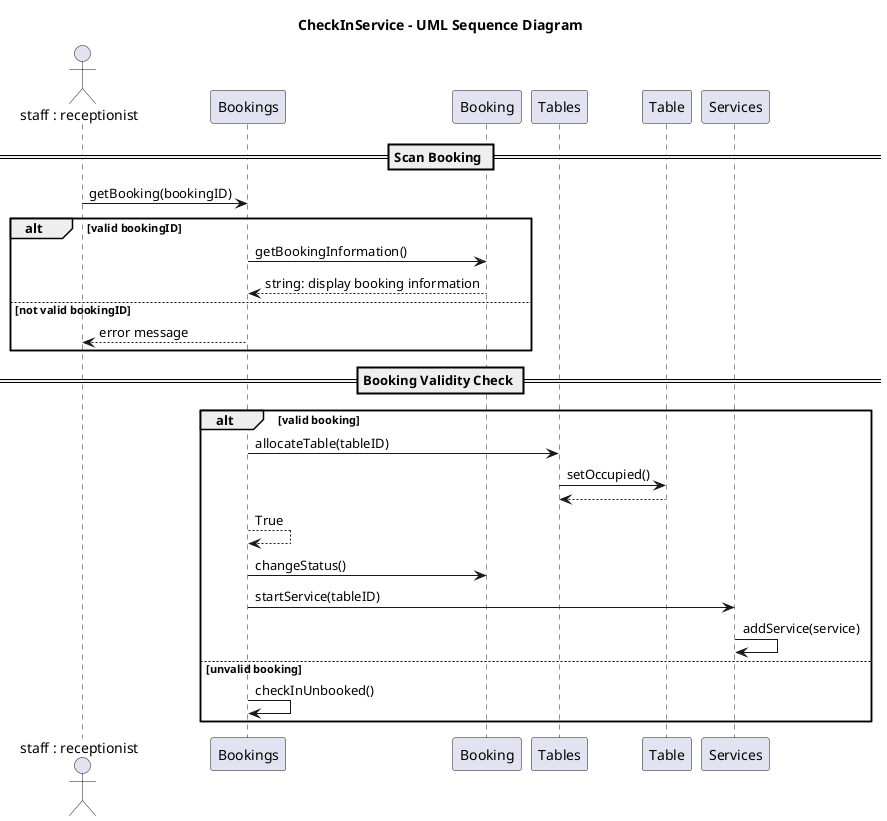 @startuml
title CheckInService – UML Sequence Diagram

actor "staff : receptionist" as Receptionist

participant "Bookings" as Bookings
participant "Booking" as Booking
participant "Tables" as Tables
participant "Table" as Table
participant "Services" as Services

== Scan Booking ==
Receptionist -> Bookings : getBooking(bookingID)

alt valid bookingID
    Bookings -> Booking : getBookingInformation()
    Booking --> Bookings : string: display booking information
else not valid bookingID
    Bookings --> Receptionist : error message
end

== Booking Validity Check ==
alt valid booking
    Bookings -> Tables : allocateTable(tableID)
    Tables -> Table : setOccupied()
    Table --> Tables

    Bookings --> Bookings : True
    Bookings -> Booking : changeStatus()

    Bookings -> Services : startService(tableID)
    Services -> Services : addService(service)
else unvalid booking
    Bookings -> Bookings : checkInUnbooked()
end

@enduml
